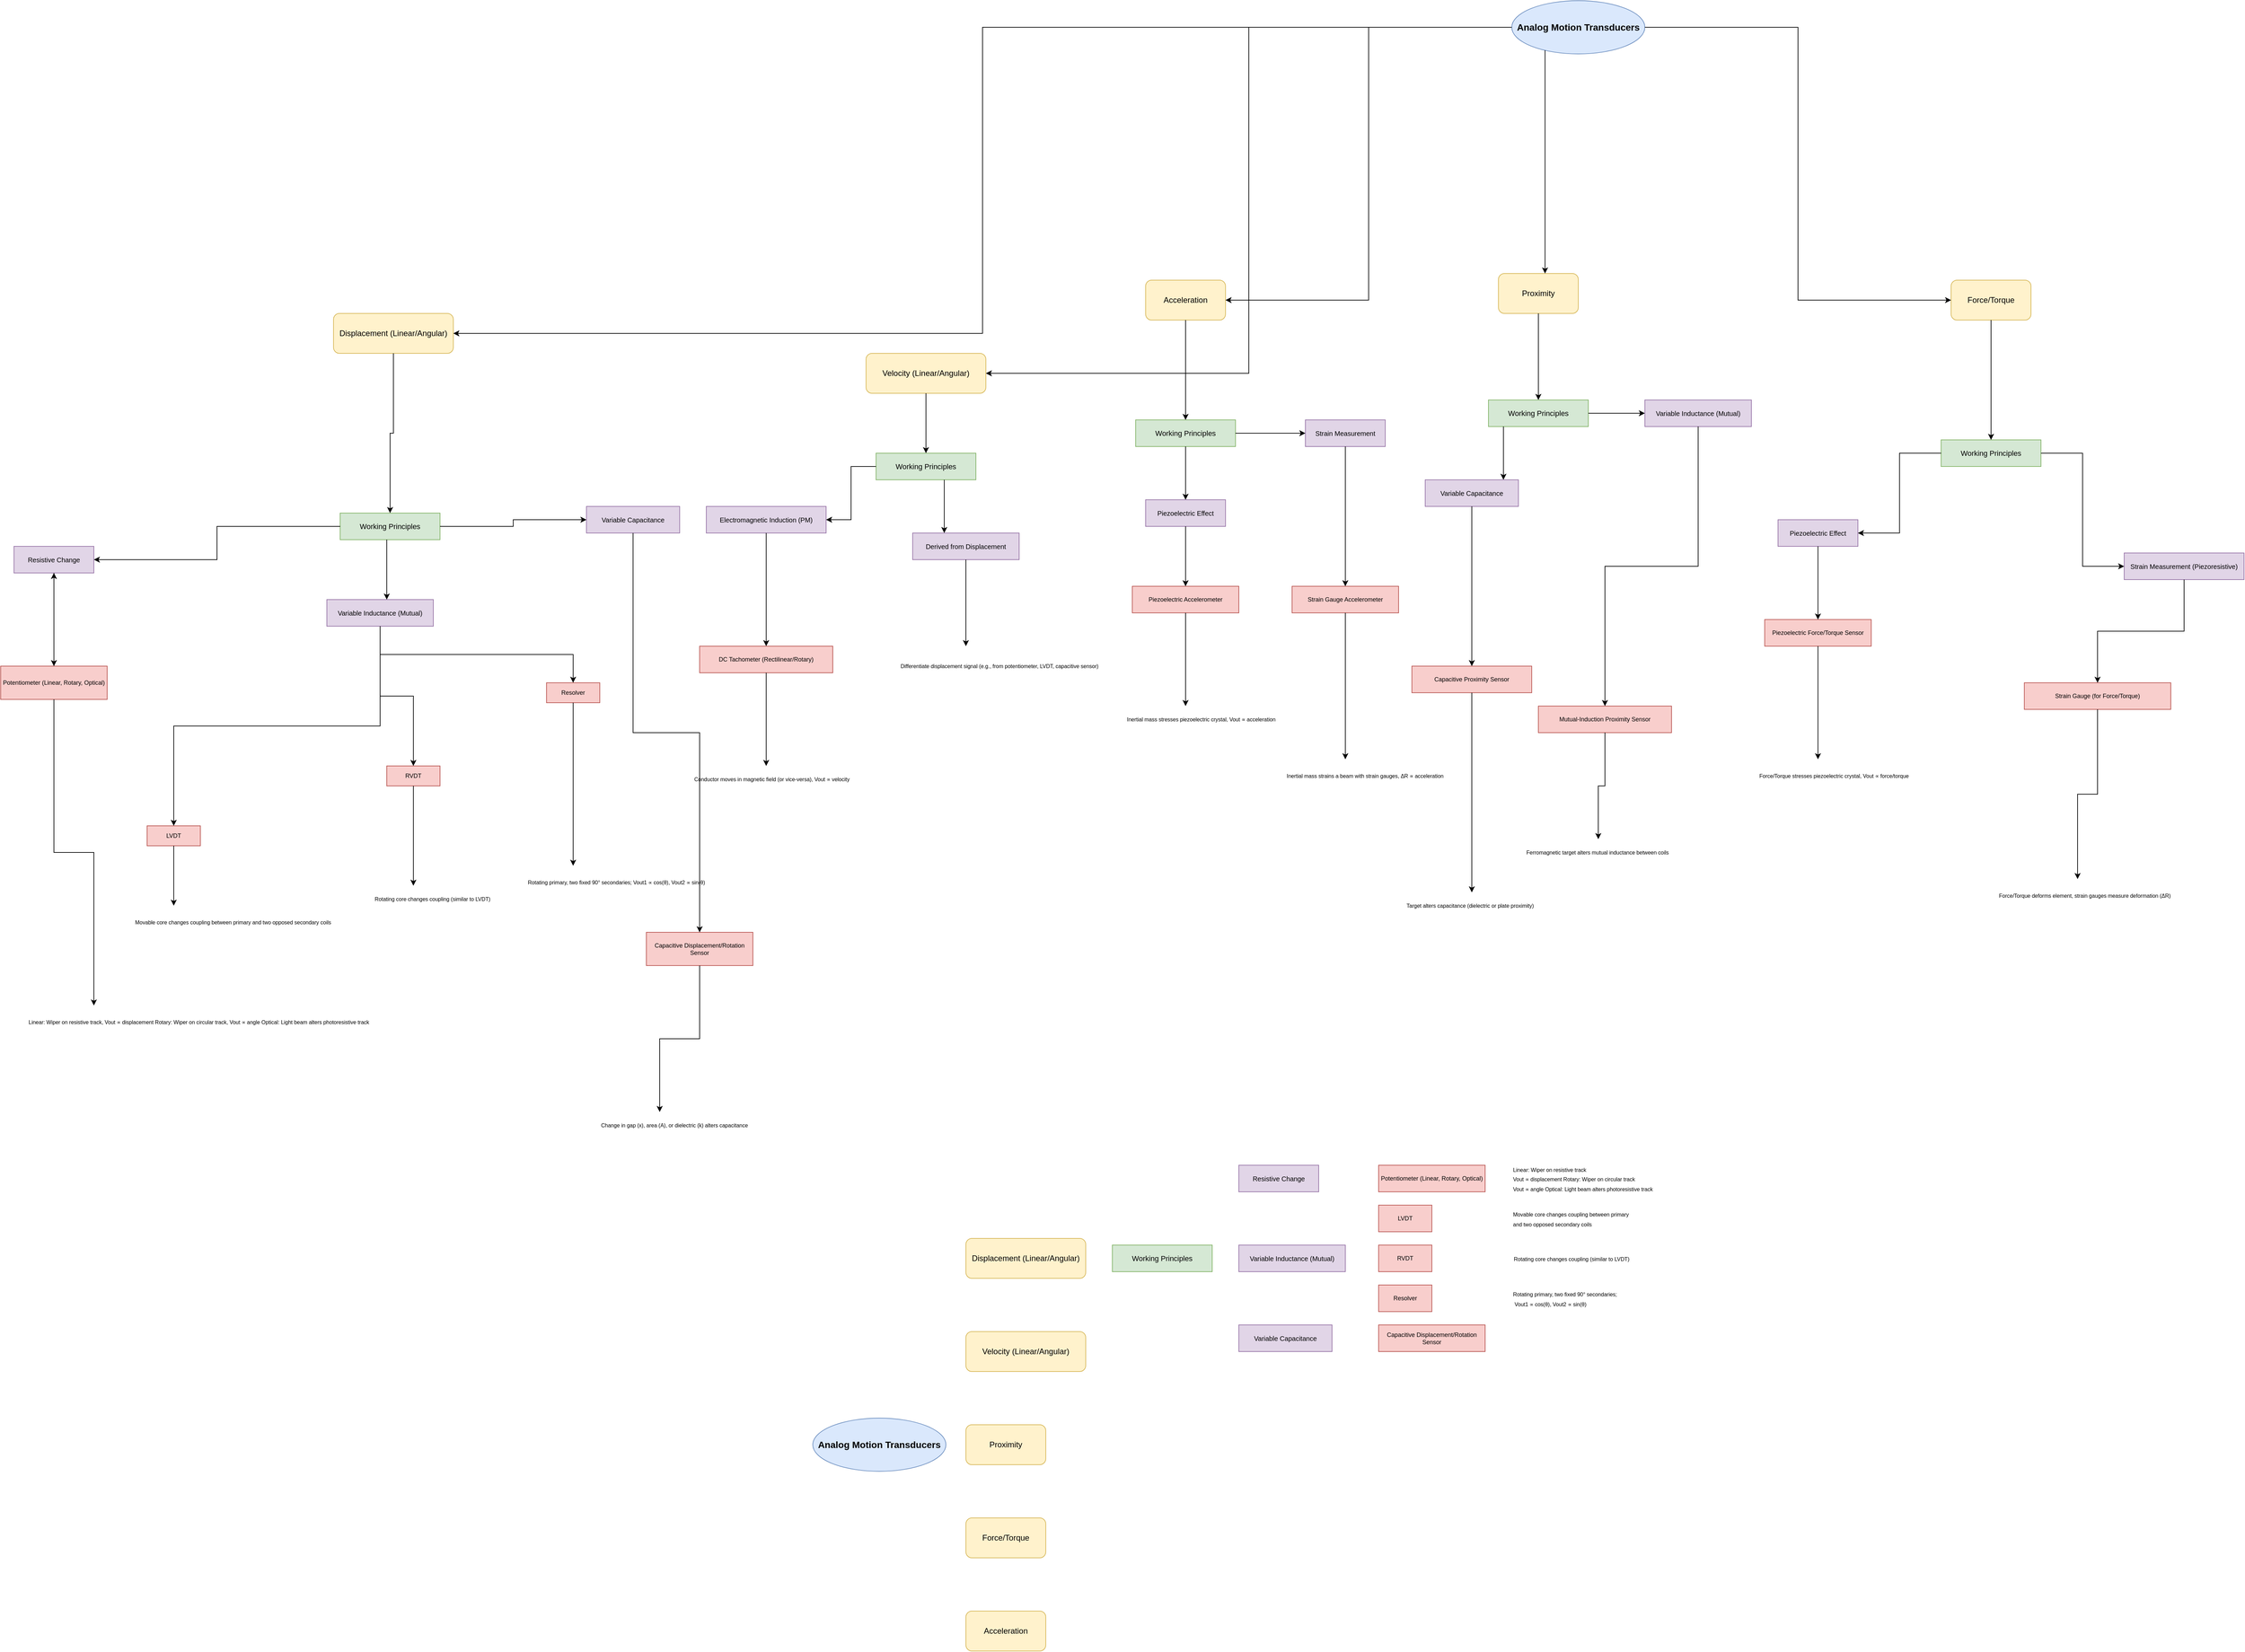 <mxfile version="27.0.2">
  <diagram name="Page-1" id="zag9mFoeIa7U68DN8pHp">
    <mxGraphModel dx="2942" dy="1489" grid="1" gridSize="10" guides="1" tooltips="1" connect="1" arrows="1" fold="1" page="0" pageScale="1" pageWidth="850" pageHeight="1100" math="0" shadow="0">
      <root>
        <mxCell id="0" />
        <mxCell id="1" parent="0" />
        <mxCell id="jwKDQQEzBjQrpnpor33--13" value="Analog Motion Transducers" style="ellipse;whiteSpace=wrap;html=1;fillColor=#dae8fc;strokeColor=#6c8ebf;fontStyle=1;fontSize=14;" parent="1" vertex="1">
          <mxGeometry x="950" y="-650" width="200" height="80" as="geometry" />
        </mxCell>
        <mxCell id="jwKDQQEzBjQrpnpor33--14" value="Displacement (Linear/Angular)" style="rounded=1;whiteSpace=wrap;html=1;fillColor=#fff2cc;strokeColor=#d6b656;fontSize=12;" parent="1" vertex="1">
          <mxGeometry x="-820" y="-180" width="180" height="60" as="geometry" />
        </mxCell>
        <mxCell id="jwKDQQEzBjQrpnpor33--15" value="" style="edgeStyle=elbowEdgeStyle;elbow=horizontal;html=1;rounded=0;strokeColor=#000000;" parent="1" source="jwKDQQEzBjQrpnpor33--13" target="jwKDQQEzBjQrpnpor33--14" edge="1">
          <mxGeometry relative="1" as="geometry" />
        </mxCell>
        <mxCell id="jwKDQQEzBjQrpnpor33--16" value="Velocity (Linear/Angular)" style="rounded=1;whiteSpace=wrap;html=1;fillColor=#fff2cc;strokeColor=#d6b656;fontSize=12;" parent="1" vertex="1">
          <mxGeometry x="-20" y="-120" width="180" height="60" as="geometry" />
        </mxCell>
        <mxCell id="jwKDQQEzBjQrpnpor33--17" value="" style="edgeStyle=elbowEdgeStyle;elbow=horizontal;html=1;rounded=0;strokeColor=#000000;" parent="1" source="jwKDQQEzBjQrpnpor33--13" target="jwKDQQEzBjQrpnpor33--16" edge="1">
          <mxGeometry relative="1" as="geometry" />
        </mxCell>
        <mxCell id="jwKDQQEzBjQrpnpor33--18" value="Acceleration" style="rounded=1;whiteSpace=wrap;html=1;fillColor=#fff2cc;strokeColor=#d6b656;fontSize=12;" parent="1" vertex="1">
          <mxGeometry x="400" y="-230" width="120" height="60" as="geometry" />
        </mxCell>
        <mxCell id="jwKDQQEzBjQrpnpor33--19" value="" style="edgeStyle=elbowEdgeStyle;elbow=horizontal;html=1;rounded=0;strokeColor=#000000;" parent="1" source="jwKDQQEzBjQrpnpor33--13" target="jwKDQQEzBjQrpnpor33--18" edge="1">
          <mxGeometry relative="1" as="geometry" />
        </mxCell>
        <mxCell id="jwKDQQEzBjQrpnpor33--20" value="Proximity" style="rounded=1;whiteSpace=wrap;html=1;fillColor=#fff2cc;strokeColor=#d6b656;fontSize=12;" parent="1" vertex="1">
          <mxGeometry x="930" y="-240" width="120" height="60" as="geometry" />
        </mxCell>
        <mxCell id="jwKDQQEzBjQrpnpor33--21" value="" style="edgeStyle=elbowEdgeStyle;elbow=horizontal;html=1;rounded=0;strokeColor=#000000;" parent="1" source="jwKDQQEzBjQrpnpor33--13" target="jwKDQQEzBjQrpnpor33--20" edge="1">
          <mxGeometry relative="1" as="geometry" />
        </mxCell>
        <mxCell id="jwKDQQEzBjQrpnpor33--22" value="Force/Torque" style="rounded=1;whiteSpace=wrap;html=1;fillColor=#fff2cc;strokeColor=#d6b656;fontSize=12;" parent="1" vertex="1">
          <mxGeometry x="1610" y="-230" width="120" height="60" as="geometry" />
        </mxCell>
        <mxCell id="jwKDQQEzBjQrpnpor33--23" value="" style="edgeStyle=elbowEdgeStyle;elbow=horizontal;html=1;rounded=0;strokeColor=#000000;" parent="1" source="jwKDQQEzBjQrpnpor33--13" target="jwKDQQEzBjQrpnpor33--22" edge="1">
          <mxGeometry relative="1" as="geometry" />
        </mxCell>
        <mxCell id="jwKDQQEzBjQrpnpor33--24" value="Working Principles" style="whiteSpace=wrap;html=1;fillColor=#d5e8d4;strokeColor=#82b366;fontSize=11;" parent="1" vertex="1">
          <mxGeometry x="-810" y="120" width="150" height="40" as="geometry" />
        </mxCell>
        <mxCell id="jwKDQQEzBjQrpnpor33--25" value="" style="edgeStyle=elbowEdgeStyle;elbow=vertical;html=1;rounded=0;strokeColor=#000000;" parent="1" source="jwKDQQEzBjQrpnpor33--14" target="jwKDQQEzBjQrpnpor33--24" edge="1">
          <mxGeometry relative="1" as="geometry" />
        </mxCell>
        <mxCell id="jwKDQQEzBjQrpnpor33--26" value="Resistive Change" style="whiteSpace=wrap;html=1;fillColor=#e1d5e7;strokeColor=#9673a6;fontSize=10;" parent="1" vertex="1">
          <mxGeometry x="-1300" y="170" width="120" height="40" as="geometry" />
        </mxCell>
        <mxCell id="jwKDQQEzBjQrpnpor33--27" value="" style="edgeStyle=elbowEdgeStyle;elbow=horizontal;html=1;rounded=0;strokeColor=#000000;" parent="1" source="jwKDQQEzBjQrpnpor33--24" target="jwKDQQEzBjQrpnpor33--26" edge="1">
          <mxGeometry relative="1" as="geometry" />
        </mxCell>
        <mxCell id="jwKDQQEzBjQrpnpor33--122" value="" style="edgeStyle=orthogonalEdgeStyle;rounded=0;orthogonalLoop=1;jettySize=auto;html=1;" parent="1" source="jwKDQQEzBjQrpnpor33--28" target="jwKDQQEzBjQrpnpor33--26" edge="1">
          <mxGeometry relative="1" as="geometry" />
        </mxCell>
        <mxCell id="jwKDQQEzBjQrpnpor33--28" value="Potentiometer (Linear, Rotary, Optical)" style="whiteSpace=wrap;html=1;fillColor=#f8cecc;strokeColor=#b85450;fontSize=9;" parent="1" vertex="1">
          <mxGeometry x="-1320" y="350" width="160" height="50" as="geometry" />
        </mxCell>
        <mxCell id="jwKDQQEzBjQrpnpor33--29" value="" style="edgeStyle=elbowEdgeStyle;elbow=vertical;html=1;rounded=0;strokeColor=#000000;" parent="1" source="jwKDQQEzBjQrpnpor33--26" target="jwKDQQEzBjQrpnpor33--28" edge="1">
          <mxGeometry relative="1" as="geometry" />
        </mxCell>
        <mxCell id="jwKDQQEzBjQrpnpor33--30" value="Linear: Wiper on resistive track, Vout ∝ displacement Rotary: Wiper on circular track, Vout ∝ angle Optical: Light beam alters photoresistive track" style="text;html=1;align=left;verticalAlign=middle;resizable=0;points=[];autosize=1;strokeColor=none;fillColor=none;fontSize=8;" parent="1" vertex="1">
          <mxGeometry x="-1280" y="860" width="200" height="50" as="geometry" />
        </mxCell>
        <mxCell id="jwKDQQEzBjQrpnpor33--31" value="" style="edgeStyle=elbowEdgeStyle;elbow=vertical;html=1;rounded=0;strokeColor=#000000;" parent="1" source="jwKDQQEzBjQrpnpor33--28" target="jwKDQQEzBjQrpnpor33--30" edge="1">
          <mxGeometry relative="1" as="geometry" />
        </mxCell>
        <mxCell id="jwKDQQEzBjQrpnpor33--32" value="Variable Inductance (Mutual)" style="whiteSpace=wrap;html=1;fillColor=#e1d5e7;strokeColor=#9673a6;fontSize=10;" parent="1" vertex="1">
          <mxGeometry x="-830" y="250" width="160" height="40" as="geometry" />
        </mxCell>
        <mxCell id="jwKDQQEzBjQrpnpor33--33" value="" style="edgeStyle=elbowEdgeStyle;elbow=horizontal;html=1;rounded=0;strokeColor=#000000;" parent="1" source="jwKDQQEzBjQrpnpor33--24" target="jwKDQQEzBjQrpnpor33--32" edge="1">
          <mxGeometry relative="1" as="geometry" />
        </mxCell>
        <mxCell id="jwKDQQEzBjQrpnpor33--34" value="LVDT" style="whiteSpace=wrap;html=1;fillColor=#f8cecc;strokeColor=#b85450;fontSize=9;" parent="1" vertex="1">
          <mxGeometry x="-1100" y="590" width="80" height="30" as="geometry" />
        </mxCell>
        <mxCell id="jwKDQQEzBjQrpnpor33--35" value="" style="edgeStyle=elbowEdgeStyle;elbow=vertical;html=1;rounded=0;strokeColor=#000000;" parent="1" source="jwKDQQEzBjQrpnpor33--32" target="jwKDQQEzBjQrpnpor33--34" edge="1">
          <mxGeometry relative="1" as="geometry" />
        </mxCell>
        <mxCell id="jwKDQQEzBjQrpnpor33--36" value="Movable core changes coupling between primary and two opposed secondary coils" style="text;html=1;align=left;verticalAlign=middle;resizable=0;points=[];autosize=1;strokeColor=none;fillColor=none;fontSize=8;" parent="1" vertex="1">
          <mxGeometry x="-1120" y="710" width="120" height="50" as="geometry" />
        </mxCell>
        <mxCell id="jwKDQQEzBjQrpnpor33--37" value="" style="edgeStyle=elbowEdgeStyle;elbow=vertical;html=1;rounded=0;strokeColor=#000000;" parent="1" source="jwKDQQEzBjQrpnpor33--34" target="jwKDQQEzBjQrpnpor33--36" edge="1">
          <mxGeometry relative="1" as="geometry" />
        </mxCell>
        <mxCell id="jwKDQQEzBjQrpnpor33--38" value="RVDT" style="whiteSpace=wrap;html=1;fillColor=#f8cecc;strokeColor=#b85450;fontSize=9;" parent="1" vertex="1">
          <mxGeometry x="-740" y="500" width="80" height="30" as="geometry" />
        </mxCell>
        <mxCell id="jwKDQQEzBjQrpnpor33--39" value="" style="edgeStyle=elbowEdgeStyle;elbow=vertical;html=1;rounded=0;strokeColor=#000000;" parent="1" source="jwKDQQEzBjQrpnpor33--32" target="jwKDQQEzBjQrpnpor33--38" edge="1">
          <mxGeometry relative="1" as="geometry" />
        </mxCell>
        <mxCell id="jwKDQQEzBjQrpnpor33--40" value="Rotating core changes coupling (similar to LVDT)" style="text;html=1;align=left;verticalAlign=middle;resizable=0;points=[];autosize=1;strokeColor=none;fillColor=none;fontSize=8;" parent="1" vertex="1">
          <mxGeometry x="-760" y="680" width="120" height="40" as="geometry" />
        </mxCell>
        <mxCell id="jwKDQQEzBjQrpnpor33--41" value="" style="edgeStyle=elbowEdgeStyle;elbow=vertical;html=1;rounded=0;strokeColor=#000000;" parent="1" source="jwKDQQEzBjQrpnpor33--38" target="jwKDQQEzBjQrpnpor33--40" edge="1">
          <mxGeometry relative="1" as="geometry" />
        </mxCell>
        <mxCell id="jwKDQQEzBjQrpnpor33--42" value="Resolver" style="whiteSpace=wrap;html=1;fillColor=#f8cecc;strokeColor=#b85450;fontSize=9;" parent="1" vertex="1">
          <mxGeometry x="-500" y="375" width="80" height="30" as="geometry" />
        </mxCell>
        <mxCell id="jwKDQQEzBjQrpnpor33--43" value="" style="edgeStyle=elbowEdgeStyle;elbow=vertical;html=1;rounded=0;strokeColor=#000000;" parent="1" source="jwKDQQEzBjQrpnpor33--32" target="jwKDQQEzBjQrpnpor33--42" edge="1">
          <mxGeometry relative="1" as="geometry">
            <mxPoint x="-200" y="380" as="targetPoint" />
          </mxGeometry>
        </mxCell>
        <mxCell id="jwKDQQEzBjQrpnpor33--44" value="Rotating primary, two fixed 90° secondaries; Vout1 ∝ cos(θ), Vout2 ∝ sin(θ)" style="text;html=1;align=left;verticalAlign=middle;resizable=0;points=[];autosize=1;strokeColor=none;fillColor=none;fontSize=8;" parent="1" vertex="1">
          <mxGeometry x="-530" y="650" width="140" height="50" as="geometry" />
        </mxCell>
        <mxCell id="jwKDQQEzBjQrpnpor33--45" value="" style="edgeStyle=elbowEdgeStyle;elbow=vertical;html=1;rounded=0;strokeColor=#000000;" parent="1" source="jwKDQQEzBjQrpnpor33--42" target="jwKDQQEzBjQrpnpor33--44" edge="1">
          <mxGeometry relative="1" as="geometry" />
        </mxCell>
        <mxCell id="jwKDQQEzBjQrpnpor33--46" value="Variable Capacitance" style="whiteSpace=wrap;html=1;fillColor=#e1d5e7;strokeColor=#9673a6;fontSize=10;" parent="1" vertex="1">
          <mxGeometry x="-440" y="110" width="140" height="40" as="geometry" />
        </mxCell>
        <mxCell id="jwKDQQEzBjQrpnpor33--47" value="" style="edgeStyle=elbowEdgeStyle;elbow=horizontal;html=1;rounded=0;strokeColor=#000000;" parent="1" source="jwKDQQEzBjQrpnpor33--24" target="jwKDQQEzBjQrpnpor33--46" edge="1">
          <mxGeometry relative="1" as="geometry" />
        </mxCell>
        <mxCell id="jwKDQQEzBjQrpnpor33--48" value="Capacitive Displacement/Rotation Sensor" style="whiteSpace=wrap;html=1;fillColor=#f8cecc;strokeColor=#b85450;fontSize=9;" parent="1" vertex="1">
          <mxGeometry x="-350" y="750" width="160" height="50" as="geometry" />
        </mxCell>
        <mxCell id="jwKDQQEzBjQrpnpor33--49" value="" style="edgeStyle=elbowEdgeStyle;elbow=vertical;html=1;rounded=0;strokeColor=#000000;" parent="1" source="jwKDQQEzBjQrpnpor33--46" target="jwKDQQEzBjQrpnpor33--48" edge="1">
          <mxGeometry relative="1" as="geometry" />
        </mxCell>
        <mxCell id="jwKDQQEzBjQrpnpor33--50" value="Change in gap (x), area (A), or dielectric (k) alters capacitance" style="text;html=1;align=left;verticalAlign=middle;resizable=0;points=[];autosize=1;strokeColor=none;fillColor=none;fontSize=8;" parent="1" vertex="1">
          <mxGeometry x="-420" y="1020" width="180" height="40" as="geometry" />
        </mxCell>
        <mxCell id="jwKDQQEzBjQrpnpor33--51" value="" style="edgeStyle=elbowEdgeStyle;elbow=vertical;html=1;rounded=0;strokeColor=#000000;" parent="1" source="jwKDQQEzBjQrpnpor33--48" target="jwKDQQEzBjQrpnpor33--50" edge="1">
          <mxGeometry relative="1" as="geometry" />
        </mxCell>
        <mxCell id="jwKDQQEzBjQrpnpor33--52" value="Working Principles" style="whiteSpace=wrap;html=1;fillColor=#d5e8d4;strokeColor=#82b366;fontSize=11;" parent="1" vertex="1">
          <mxGeometry x="-5" y="30" width="150" height="40" as="geometry" />
        </mxCell>
        <mxCell id="jwKDQQEzBjQrpnpor33--53" value="" style="edgeStyle=elbowEdgeStyle;elbow=vertical;html=1;rounded=0;strokeColor=#000000;" parent="1" source="jwKDQQEzBjQrpnpor33--16" target="jwKDQQEzBjQrpnpor33--52" edge="1">
          <mxGeometry relative="1" as="geometry" />
        </mxCell>
        <mxCell id="jwKDQQEzBjQrpnpor33--54" value="Electromagnetic Induction (PM)" style="whiteSpace=wrap;html=1;fillColor=#e1d5e7;strokeColor=#9673a6;fontSize=10;" parent="1" vertex="1">
          <mxGeometry x="-260" y="110" width="180" height="40" as="geometry" />
        </mxCell>
        <mxCell id="jwKDQQEzBjQrpnpor33--55" value="" style="edgeStyle=elbowEdgeStyle;elbow=horizontal;html=1;rounded=0;strokeColor=#000000;" parent="1" source="jwKDQQEzBjQrpnpor33--52" target="jwKDQQEzBjQrpnpor33--54" edge="1">
          <mxGeometry relative="1" as="geometry" />
        </mxCell>
        <mxCell id="jwKDQQEzBjQrpnpor33--56" value="DC Tachometer (Rectilinear/Rotary)" style="whiteSpace=wrap;html=1;fillColor=#f8cecc;strokeColor=#b85450;fontSize=9;" parent="1" vertex="1">
          <mxGeometry x="-270" y="320" width="200" height="40" as="geometry" />
        </mxCell>
        <mxCell id="jwKDQQEzBjQrpnpor33--57" value="" style="edgeStyle=elbowEdgeStyle;elbow=vertical;html=1;rounded=0;strokeColor=#000000;" parent="1" source="jwKDQQEzBjQrpnpor33--54" target="jwKDQQEzBjQrpnpor33--56" edge="1">
          <mxGeometry relative="1" as="geometry" />
        </mxCell>
        <mxCell id="jwKDQQEzBjQrpnpor33--58" value="Conductor moves in magnetic field (or vice-versa), Vout ∝ velocity" style="text;html=1;align=left;verticalAlign=middle;resizable=0;points=[];autosize=1;strokeColor=none;fillColor=none;fontSize=8;" parent="1" vertex="1">
          <mxGeometry x="-280" y="500" width="220" height="40" as="geometry" />
        </mxCell>
        <mxCell id="jwKDQQEzBjQrpnpor33--59" value="" style="edgeStyle=elbowEdgeStyle;elbow=vertical;html=1;rounded=0;strokeColor=#000000;" parent="1" source="jwKDQQEzBjQrpnpor33--56" target="jwKDQQEzBjQrpnpor33--58" edge="1">
          <mxGeometry relative="1" as="geometry" />
        </mxCell>
        <mxCell id="jwKDQQEzBjQrpnpor33--60" value="Derived from Displacement" style="whiteSpace=wrap;html=1;fillColor=#e1d5e7;strokeColor=#9673a6;fontSize=10;" parent="1" vertex="1">
          <mxGeometry x="50" y="150" width="160" height="40" as="geometry" />
        </mxCell>
        <mxCell id="jwKDQQEzBjQrpnpor33--61" value="" style="edgeStyle=elbowEdgeStyle;elbow=horizontal;html=1;rounded=0;strokeColor=#000000;" parent="1" source="jwKDQQEzBjQrpnpor33--52" target="jwKDQQEzBjQrpnpor33--60" edge="1">
          <mxGeometry relative="1" as="geometry" />
        </mxCell>
        <mxCell id="jwKDQQEzBjQrpnpor33--62" value="Differentiate displacement signal (e.g., from potentiometer, LVDT, capacitive sensor)" style="text;html=1;align=left;verticalAlign=middle;resizable=0;points=[];autosize=1;strokeColor=none;fillColor=none;fontSize=8;" parent="1" vertex="1">
          <mxGeometry x="30" y="320" width="200" height="60" as="geometry" />
        </mxCell>
        <mxCell id="jwKDQQEzBjQrpnpor33--63" value="" style="edgeStyle=elbowEdgeStyle;elbow=vertical;html=1;rounded=0;strokeColor=#000000;" parent="1" source="jwKDQQEzBjQrpnpor33--60" target="jwKDQQEzBjQrpnpor33--62" edge="1">
          <mxGeometry relative="1" as="geometry" />
        </mxCell>
        <mxCell id="jwKDQQEzBjQrpnpor33--64" value="Working Principles" style="whiteSpace=wrap;html=1;fillColor=#d5e8d4;strokeColor=#82b366;fontSize=11;" parent="1" vertex="1">
          <mxGeometry x="385" y="-20" width="150" height="40" as="geometry" />
        </mxCell>
        <mxCell id="jwKDQQEzBjQrpnpor33--65" value="" style="edgeStyle=elbowEdgeStyle;elbow=vertical;html=1;rounded=0;strokeColor=#000000;" parent="1" source="jwKDQQEzBjQrpnpor33--18" target="jwKDQQEzBjQrpnpor33--64" edge="1">
          <mxGeometry relative="1" as="geometry" />
        </mxCell>
        <mxCell id="jwKDQQEzBjQrpnpor33--66" value="Piezoelectric Effect" style="whiteSpace=wrap;html=1;fillColor=#e1d5e7;strokeColor=#9673a6;fontSize=10;" parent="1" vertex="1">
          <mxGeometry x="400" y="100" width="120" height="40" as="geometry" />
        </mxCell>
        <mxCell id="jwKDQQEzBjQrpnpor33--67" value="" style="edgeStyle=elbowEdgeStyle;elbow=horizontal;html=1;rounded=0;strokeColor=#000000;" parent="1" source="jwKDQQEzBjQrpnpor33--64" target="jwKDQQEzBjQrpnpor33--66" edge="1">
          <mxGeometry relative="1" as="geometry" />
        </mxCell>
        <mxCell id="jwKDQQEzBjQrpnpor33--68" value="Piezoelectric Accelerometer" style="whiteSpace=wrap;html=1;fillColor=#f8cecc;strokeColor=#b85450;fontSize=9;" parent="1" vertex="1">
          <mxGeometry x="380" y="230" width="160" height="40" as="geometry" />
        </mxCell>
        <mxCell id="jwKDQQEzBjQrpnpor33--69" value="" style="edgeStyle=elbowEdgeStyle;elbow=vertical;html=1;rounded=0;strokeColor=#000000;" parent="1" source="jwKDQQEzBjQrpnpor33--66" target="jwKDQQEzBjQrpnpor33--68" edge="1">
          <mxGeometry relative="1" as="geometry" />
        </mxCell>
        <mxCell id="jwKDQQEzBjQrpnpor33--70" value="Inertial mass stresses piezoelectric crystal, Vout ∝ acceleration" style="text;html=1;align=left;verticalAlign=middle;resizable=0;points=[];autosize=1;strokeColor=none;fillColor=none;fontSize=8;" parent="1" vertex="1">
          <mxGeometry x="370" y="410" width="180" height="40" as="geometry" />
        </mxCell>
        <mxCell id="jwKDQQEzBjQrpnpor33--71" value="" style="edgeStyle=elbowEdgeStyle;elbow=vertical;html=1;rounded=0;strokeColor=#000000;" parent="1" source="jwKDQQEzBjQrpnpor33--68" target="jwKDQQEzBjQrpnpor33--70" edge="1">
          <mxGeometry relative="1" as="geometry" />
        </mxCell>
        <mxCell id="jwKDQQEzBjQrpnpor33--72" value="Strain Measurement" style="whiteSpace=wrap;html=1;fillColor=#e1d5e7;strokeColor=#9673a6;fontSize=10;" parent="1" vertex="1">
          <mxGeometry x="640" y="-20" width="120" height="40" as="geometry" />
        </mxCell>
        <mxCell id="jwKDQQEzBjQrpnpor33--73" value="" style="edgeStyle=elbowEdgeStyle;elbow=horizontal;html=1;rounded=0;strokeColor=#000000;" parent="1" source="jwKDQQEzBjQrpnpor33--64" target="jwKDQQEzBjQrpnpor33--72" edge="1">
          <mxGeometry relative="1" as="geometry" />
        </mxCell>
        <mxCell id="jwKDQQEzBjQrpnpor33--74" value="Strain Gauge Accelerometer" style="whiteSpace=wrap;html=1;fillColor=#f8cecc;strokeColor=#b85450;fontSize=9;" parent="1" vertex="1">
          <mxGeometry x="620" y="230" width="160" height="40" as="geometry" />
        </mxCell>
        <mxCell id="jwKDQQEzBjQrpnpor33--75" value="" style="edgeStyle=elbowEdgeStyle;elbow=vertical;html=1;rounded=0;strokeColor=#000000;" parent="1" source="jwKDQQEzBjQrpnpor33--72" target="jwKDQQEzBjQrpnpor33--74" edge="1">
          <mxGeometry relative="1" as="geometry" />
        </mxCell>
        <mxCell id="jwKDQQEzBjQrpnpor33--76" value="Inertial mass strains a beam with strain gauges, ΔR ∝ acceleration" style="text;html=1;align=left;verticalAlign=middle;resizable=0;points=[];autosize=1;strokeColor=none;fillColor=none;fontSize=8;" parent="1" vertex="1">
          <mxGeometry x="610" y="490" width="180" height="50" as="geometry" />
        </mxCell>
        <mxCell id="jwKDQQEzBjQrpnpor33--77" value="" style="edgeStyle=elbowEdgeStyle;elbow=vertical;html=1;rounded=0;strokeColor=#000000;" parent="1" source="jwKDQQEzBjQrpnpor33--74" target="jwKDQQEzBjQrpnpor33--76" edge="1">
          <mxGeometry relative="1" as="geometry" />
        </mxCell>
        <mxCell id="jwKDQQEzBjQrpnpor33--78" value="Working Principles" style="whiteSpace=wrap;html=1;fillColor=#d5e8d4;strokeColor=#82b366;fontSize=11;" parent="1" vertex="1">
          <mxGeometry x="915" y="-50" width="150" height="40" as="geometry" />
        </mxCell>
        <mxCell id="jwKDQQEzBjQrpnpor33--79" value="" style="edgeStyle=elbowEdgeStyle;elbow=vertical;html=1;rounded=0;strokeColor=#000000;" parent="1" source="jwKDQQEzBjQrpnpor33--20" target="jwKDQQEzBjQrpnpor33--78" edge="1">
          <mxGeometry relative="1" as="geometry" />
        </mxCell>
        <mxCell id="jwKDQQEzBjQrpnpor33--80" value="Variable Inductance (Mutual)" style="whiteSpace=wrap;html=1;fillColor=#e1d5e7;strokeColor=#9673a6;fontSize=10;" parent="1" vertex="1">
          <mxGeometry x="1150" y="-50" width="160" height="40" as="geometry" />
        </mxCell>
        <mxCell id="jwKDQQEzBjQrpnpor33--81" value="" style="edgeStyle=elbowEdgeStyle;elbow=horizontal;html=1;rounded=0;strokeColor=#000000;" parent="1" source="jwKDQQEzBjQrpnpor33--78" target="jwKDQQEzBjQrpnpor33--80" edge="1">
          <mxGeometry relative="1" as="geometry" />
        </mxCell>
        <mxCell id="jwKDQQEzBjQrpnpor33--82" value="Mutual-Induction Proximity Sensor" style="whiteSpace=wrap;html=1;fillColor=#f8cecc;strokeColor=#b85450;fontSize=9;" parent="1" vertex="1">
          <mxGeometry x="990" y="410" width="200" height="40" as="geometry" />
        </mxCell>
        <mxCell id="jwKDQQEzBjQrpnpor33--83" value="" style="edgeStyle=elbowEdgeStyle;elbow=vertical;html=1;rounded=0;strokeColor=#000000;" parent="1" source="jwKDQQEzBjQrpnpor33--80" target="jwKDQQEzBjQrpnpor33--82" edge="1">
          <mxGeometry relative="1" as="geometry" />
        </mxCell>
        <mxCell id="jwKDQQEzBjQrpnpor33--84" value="Ferromagnetic target alters mutual inductance between coils" style="text;html=1;align=left;verticalAlign=middle;resizable=0;points=[];autosize=1;strokeColor=none;fillColor=none;fontSize=8;" parent="1" vertex="1">
          <mxGeometry x="970" y="610" width="220" height="40" as="geometry" />
        </mxCell>
        <mxCell id="jwKDQQEzBjQrpnpor33--85" value="" style="edgeStyle=elbowEdgeStyle;elbow=vertical;html=1;rounded=0;strokeColor=#000000;" parent="1" source="jwKDQQEzBjQrpnpor33--82" target="jwKDQQEzBjQrpnpor33--84" edge="1">
          <mxGeometry relative="1" as="geometry" />
        </mxCell>
        <mxCell id="jwKDQQEzBjQrpnpor33--86" value="Variable Capacitance" style="whiteSpace=wrap;html=1;fillColor=#e1d5e7;strokeColor=#9673a6;fontSize=10;" parent="1" vertex="1">
          <mxGeometry x="820" y="70" width="140" height="40" as="geometry" />
        </mxCell>
        <mxCell id="jwKDQQEzBjQrpnpor33--87" value="" style="edgeStyle=elbowEdgeStyle;elbow=horizontal;html=1;rounded=0;strokeColor=#000000;" parent="1" source="jwKDQQEzBjQrpnpor33--78" target="jwKDQQEzBjQrpnpor33--86" edge="1">
          <mxGeometry relative="1" as="geometry" />
        </mxCell>
        <mxCell id="jwKDQQEzBjQrpnpor33--88" value="Capacitive Proximity Sensor" style="whiteSpace=wrap;html=1;fillColor=#f8cecc;strokeColor=#b85450;fontSize=9;" parent="1" vertex="1">
          <mxGeometry x="800" y="350" width="180" height="40" as="geometry" />
        </mxCell>
        <mxCell id="jwKDQQEzBjQrpnpor33--89" value="" style="edgeStyle=elbowEdgeStyle;elbow=vertical;html=1;rounded=0;strokeColor=#000000;" parent="1" source="jwKDQQEzBjQrpnpor33--86" target="jwKDQQEzBjQrpnpor33--88" edge="1">
          <mxGeometry relative="1" as="geometry" />
        </mxCell>
        <mxCell id="jwKDQQEzBjQrpnpor33--90" value="Target alters capacitance (dielectric or plate proximity)" style="text;html=1;align=left;verticalAlign=middle;resizable=0;points=[];autosize=1;strokeColor=none;fillColor=none;fontSize=8;" parent="1" vertex="1">
          <mxGeometry x="790" y="690" width="200" height="40" as="geometry" />
        </mxCell>
        <mxCell id="jwKDQQEzBjQrpnpor33--91" value="" style="edgeStyle=elbowEdgeStyle;elbow=vertical;html=1;rounded=0;strokeColor=#000000;" parent="1" source="jwKDQQEzBjQrpnpor33--88" target="jwKDQQEzBjQrpnpor33--90" edge="1">
          <mxGeometry relative="1" as="geometry" />
        </mxCell>
        <mxCell id="jwKDQQEzBjQrpnpor33--92" value="Working Principles" style="whiteSpace=wrap;html=1;fillColor=#d5e8d4;strokeColor=#82b366;fontSize=11;" parent="1" vertex="1">
          <mxGeometry x="1595" y="10" width="150" height="40" as="geometry" />
        </mxCell>
        <mxCell id="jwKDQQEzBjQrpnpor33--93" value="" style="edgeStyle=elbowEdgeStyle;elbow=vertical;html=1;rounded=0;strokeColor=#000000;" parent="1" source="jwKDQQEzBjQrpnpor33--22" target="jwKDQQEzBjQrpnpor33--92" edge="1">
          <mxGeometry relative="1" as="geometry" />
        </mxCell>
        <mxCell id="jwKDQQEzBjQrpnpor33--94" value="Strain Measurement (Piezoresistive)" style="whiteSpace=wrap;html=1;fillColor=#e1d5e7;strokeColor=#9673a6;fontSize=10;" parent="1" vertex="1">
          <mxGeometry x="1870" y="180" width="180" height="40" as="geometry" />
        </mxCell>
        <mxCell id="jwKDQQEzBjQrpnpor33--95" value="" style="edgeStyle=elbowEdgeStyle;elbow=horizontal;html=1;rounded=0;strokeColor=#000000;" parent="1" source="jwKDQQEzBjQrpnpor33--92" target="jwKDQQEzBjQrpnpor33--94" edge="1">
          <mxGeometry relative="1" as="geometry" />
        </mxCell>
        <mxCell id="jwKDQQEzBjQrpnpor33--96" value="Strain Gauge (for Force/Torque)" style="whiteSpace=wrap;html=1;fillColor=#f8cecc;strokeColor=#b85450;fontSize=9;" parent="1" vertex="1">
          <mxGeometry x="1720" y="375" width="220" height="40" as="geometry" />
        </mxCell>
        <mxCell id="jwKDQQEzBjQrpnpor33--97" value="" style="edgeStyle=elbowEdgeStyle;elbow=vertical;html=1;rounded=0;strokeColor=#000000;" parent="1" source="jwKDQQEzBjQrpnpor33--94" target="jwKDQQEzBjQrpnpor33--96" edge="1">
          <mxGeometry relative="1" as="geometry" />
        </mxCell>
        <mxCell id="jwKDQQEzBjQrpnpor33--98" value="Force/Torque deforms element, strain gauges measure deformation (ΔR)" style="text;html=1;align=left;verticalAlign=middle;resizable=0;points=[];autosize=1;strokeColor=none;fillColor=none;fontSize=8;" parent="1" vertex="1">
          <mxGeometry x="1680" y="670" width="240" height="50" as="geometry" />
        </mxCell>
        <mxCell id="jwKDQQEzBjQrpnpor33--99" value="" style="edgeStyle=elbowEdgeStyle;elbow=vertical;html=1;rounded=0;strokeColor=#000000;" parent="1" source="jwKDQQEzBjQrpnpor33--96" target="jwKDQQEzBjQrpnpor33--98" edge="1">
          <mxGeometry relative="1" as="geometry" />
        </mxCell>
        <mxCell id="jwKDQQEzBjQrpnpor33--100" value="Piezoelectric Effect" style="whiteSpace=wrap;html=1;fillColor=#e1d5e7;strokeColor=#9673a6;fontSize=10;" parent="1" vertex="1">
          <mxGeometry x="1350" y="130" width="120" height="40" as="geometry" />
        </mxCell>
        <mxCell id="jwKDQQEzBjQrpnpor33--101" value="" style="edgeStyle=elbowEdgeStyle;elbow=horizontal;html=1;rounded=0;strokeColor=#000000;" parent="1" source="jwKDQQEzBjQrpnpor33--92" target="jwKDQQEzBjQrpnpor33--100" edge="1">
          <mxGeometry relative="1" as="geometry" />
        </mxCell>
        <mxCell id="jwKDQQEzBjQrpnpor33--102" value="Piezoelectric Force/Torque Sensor" style="whiteSpace=wrap;html=1;fillColor=#f8cecc;strokeColor=#b85450;fontSize=9;" parent="1" vertex="1">
          <mxGeometry x="1330" y="280" width="160" height="40" as="geometry" />
        </mxCell>
        <mxCell id="jwKDQQEzBjQrpnpor33--103" value="" style="edgeStyle=elbowEdgeStyle;elbow=vertical;html=1;rounded=0;strokeColor=#000000;" parent="1" source="jwKDQQEzBjQrpnpor33--100" target="jwKDQQEzBjQrpnpor33--102" edge="1">
          <mxGeometry relative="1" as="geometry" />
        </mxCell>
        <mxCell id="jwKDQQEzBjQrpnpor33--104" value="Force/Torque stresses piezoelectric crystal, Vout ∝ force/torque" style="text;html=1;align=left;verticalAlign=middle;resizable=0;points=[];autosize=1;strokeColor=none;fillColor=none;fontSize=8;" parent="1" vertex="1">
          <mxGeometry x="1320" y="490" width="180" height="50" as="geometry" />
        </mxCell>
        <mxCell id="jwKDQQEzBjQrpnpor33--105" value="" style="edgeStyle=elbowEdgeStyle;elbow=vertical;html=1;rounded=0;strokeColor=#000000;" parent="1" source="jwKDQQEzBjQrpnpor33--102" target="jwKDQQEzBjQrpnpor33--104" edge="1">
          <mxGeometry relative="1" as="geometry" />
        </mxCell>
        <mxCell id="jwKDQQEzBjQrpnpor33--106" value="Analog Motion Transducers" style="ellipse;whiteSpace=wrap;html=1;fillColor=#dae8fc;strokeColor=#6c8ebf;fontStyle=1;fontSize=14;" parent="1" vertex="1">
          <mxGeometry x="-100" y="1480" width="200" height="80" as="geometry" />
        </mxCell>
        <mxCell id="jwKDQQEzBjQrpnpor33--107" value="Displacement (Linear/Angular)" style="rounded=1;whiteSpace=wrap;html=1;fillColor=#fff2cc;strokeColor=#d6b656;fontSize=12;" parent="1" vertex="1">
          <mxGeometry x="130" y="1210" width="180" height="60" as="geometry" />
        </mxCell>
        <mxCell id="jwKDQQEzBjQrpnpor33--108" value="Velocity (Linear/Angular)" style="rounded=1;whiteSpace=wrap;html=1;fillColor=#fff2cc;strokeColor=#d6b656;fontSize=12;" parent="1" vertex="1">
          <mxGeometry x="130" y="1350" width="180" height="60" as="geometry" />
        </mxCell>
        <mxCell id="jwKDQQEzBjQrpnpor33--109" value="Acceleration" style="rounded=1;whiteSpace=wrap;html=1;fillColor=#fff2cc;strokeColor=#d6b656;fontSize=12;" parent="1" vertex="1">
          <mxGeometry x="130" y="1770" width="120" height="60" as="geometry" />
        </mxCell>
        <mxCell id="jwKDQQEzBjQrpnpor33--111" value="Proximity" style="rounded=1;whiteSpace=wrap;html=1;fillColor=#fff2cc;strokeColor=#d6b656;fontSize=12;" parent="1" vertex="1">
          <mxGeometry x="130" y="1490" width="120" height="60" as="geometry" />
        </mxCell>
        <mxCell id="jwKDQQEzBjQrpnpor33--112" value="Force/Torque" style="rounded=1;whiteSpace=wrap;html=1;fillColor=#fff2cc;strokeColor=#d6b656;fontSize=12;" parent="1" vertex="1">
          <mxGeometry x="130" y="1630" width="120" height="60" as="geometry" />
        </mxCell>
        <mxCell id="jwKDQQEzBjQrpnpor33--130" value="Working Principles" style="whiteSpace=wrap;html=1;fillColor=#d5e8d4;strokeColor=#82b366;fontSize=11;" parent="1" vertex="1">
          <mxGeometry x="350" y="1220" width="150" height="40" as="geometry" />
        </mxCell>
        <mxCell id="jwKDQQEzBjQrpnpor33--131" value="Resistive Change" style="whiteSpace=wrap;html=1;fillColor=#e1d5e7;strokeColor=#9673a6;fontSize=10;" parent="1" vertex="1">
          <mxGeometry x="540" y="1100" width="120" height="40" as="geometry" />
        </mxCell>
        <mxCell id="jwKDQQEzBjQrpnpor33--132" value="Variable Inductance (Mutual)" style="whiteSpace=wrap;html=1;fillColor=#e1d5e7;strokeColor=#9673a6;fontSize=10;" parent="1" vertex="1">
          <mxGeometry x="540" y="1220" width="160" height="40" as="geometry" />
        </mxCell>
        <mxCell id="jwKDQQEzBjQrpnpor33--133" value="Variable Capacitance" style="whiteSpace=wrap;html=1;fillColor=#e1d5e7;strokeColor=#9673a6;fontSize=10;" parent="1" vertex="1">
          <mxGeometry x="540" y="1340" width="140" height="40" as="geometry" />
        </mxCell>
        <mxCell id="V3AHljOZftXMfCnjsO7J-3" value="Potentiometer (Linear, Rotary, Optical)" style="whiteSpace=wrap;html=1;fillColor=#f8cecc;strokeColor=#b85450;fontSize=9;" vertex="1" parent="1">
          <mxGeometry x="750" y="1100" width="160" height="40" as="geometry" />
        </mxCell>
        <mxCell id="V3AHljOZftXMfCnjsO7J-4" value="LVDT" style="whiteSpace=wrap;html=1;fillColor=#f8cecc;strokeColor=#b85450;fontSize=9;" vertex="1" parent="1">
          <mxGeometry x="750" y="1160" width="80" height="40" as="geometry" />
        </mxCell>
        <mxCell id="V3AHljOZftXMfCnjsO7J-5" value="RVDT" style="whiteSpace=wrap;html=1;fillColor=#f8cecc;strokeColor=#b85450;fontSize=9;" vertex="1" parent="1">
          <mxGeometry x="750" y="1220" width="80" height="40" as="geometry" />
        </mxCell>
        <mxCell id="V3AHljOZftXMfCnjsO7J-6" value="Resolver" style="whiteSpace=wrap;html=1;fillColor=#f8cecc;strokeColor=#b85450;fontSize=9;" vertex="1" parent="1">
          <mxGeometry x="750" y="1280" width="80" height="40" as="geometry" />
        </mxCell>
        <mxCell id="V3AHljOZftXMfCnjsO7J-7" value="Capacitive Displacement/Rotation Sensor" style="whiteSpace=wrap;html=1;fillColor=#f8cecc;strokeColor=#b85450;fontSize=9;" vertex="1" parent="1">
          <mxGeometry x="750" y="1340" width="160" height="40" as="geometry" />
        </mxCell>
        <mxCell id="V3AHljOZftXMfCnjsO7J-9" value="&lt;span style=&quot;font-size: 8px; text-wrap-mode: nowrap;&quot;&gt;Linear: Wiper on resistive track&amp;nbsp;&lt;/span&gt;&lt;div&gt;&lt;span style=&quot;font-size: 8px; text-wrap-mode: nowrap;&quot;&gt;Vout ∝ displacement Rotary: Wiper on circular track&amp;nbsp;&lt;/span&gt;&lt;/div&gt;&lt;div&gt;&lt;span style=&quot;font-size: 8px; text-wrap-mode: nowrap;&quot;&gt;Vout ∝ angle Optical: Light beam alters photoresistive track&lt;/span&gt;&lt;/div&gt;" style="text;html=1;align=left;verticalAlign=middle;whiteSpace=wrap;rounded=0;" vertex="1" parent="1">
          <mxGeometry x="950" y="1100" width="220" height="40" as="geometry" />
        </mxCell>
        <mxCell id="V3AHljOZftXMfCnjsO7J-10" value="&lt;span style=&quot;font-size: 8px; text-wrap-mode: nowrap;&quot;&gt;Movable core changes coupling between&amp;nbsp;&lt;/span&gt;&lt;span style=&quot;font-size: 8px; text-wrap-mode: nowrap; background-color: transparent; color: light-dark(rgb(0, 0, 0), rgb(255, 255, 255));&quot;&gt;primary&amp;nbsp;&lt;/span&gt;&lt;div&gt;&lt;span style=&quot;font-size: 8px; text-wrap-mode: nowrap; background-color: transparent; color: light-dark(rgb(0, 0, 0), rgb(255, 255, 255));&quot;&gt;and two opposed secondary coils&lt;/span&gt;&lt;/div&gt;" style="text;html=1;align=left;verticalAlign=middle;whiteSpace=wrap;rounded=0;" vertex="1" parent="1">
          <mxGeometry x="950" y="1160" width="180" height="40" as="geometry" />
        </mxCell>
        <mxCell id="V3AHljOZftXMfCnjsO7J-11" value="&lt;span style=&quot;font-size: 8px; text-align: left; text-wrap-mode: nowrap;&quot;&gt;Rotating core changes coupling (similar to LVDT)&lt;/span&gt;" style="text;html=1;align=center;verticalAlign=middle;whiteSpace=wrap;rounded=0;" vertex="1" parent="1">
          <mxGeometry x="950" y="1220" width="180" height="40" as="geometry" />
        </mxCell>
        <mxCell id="V3AHljOZftXMfCnjsO7J-12" value="&lt;span style=&quot;font-size: 8px; text-wrap-mode: nowrap;&quot;&gt;Rotating primary, two fixed 90° secondaries;&lt;/span&gt;&lt;div&gt;&lt;span style=&quot;font-size: 8px; text-wrap-mode: nowrap;&quot;&gt;&amp;nbsp;Vout1 ∝ cos(θ), Vout2 ∝ sin(θ)&lt;/span&gt;&lt;/div&gt;" style="text;html=1;align=left;verticalAlign=middle;whiteSpace=wrap;rounded=0;" vertex="1" parent="1">
          <mxGeometry x="950" y="1280" width="160" height="40" as="geometry" />
        </mxCell>
      </root>
    </mxGraphModel>
  </diagram>
</mxfile>
